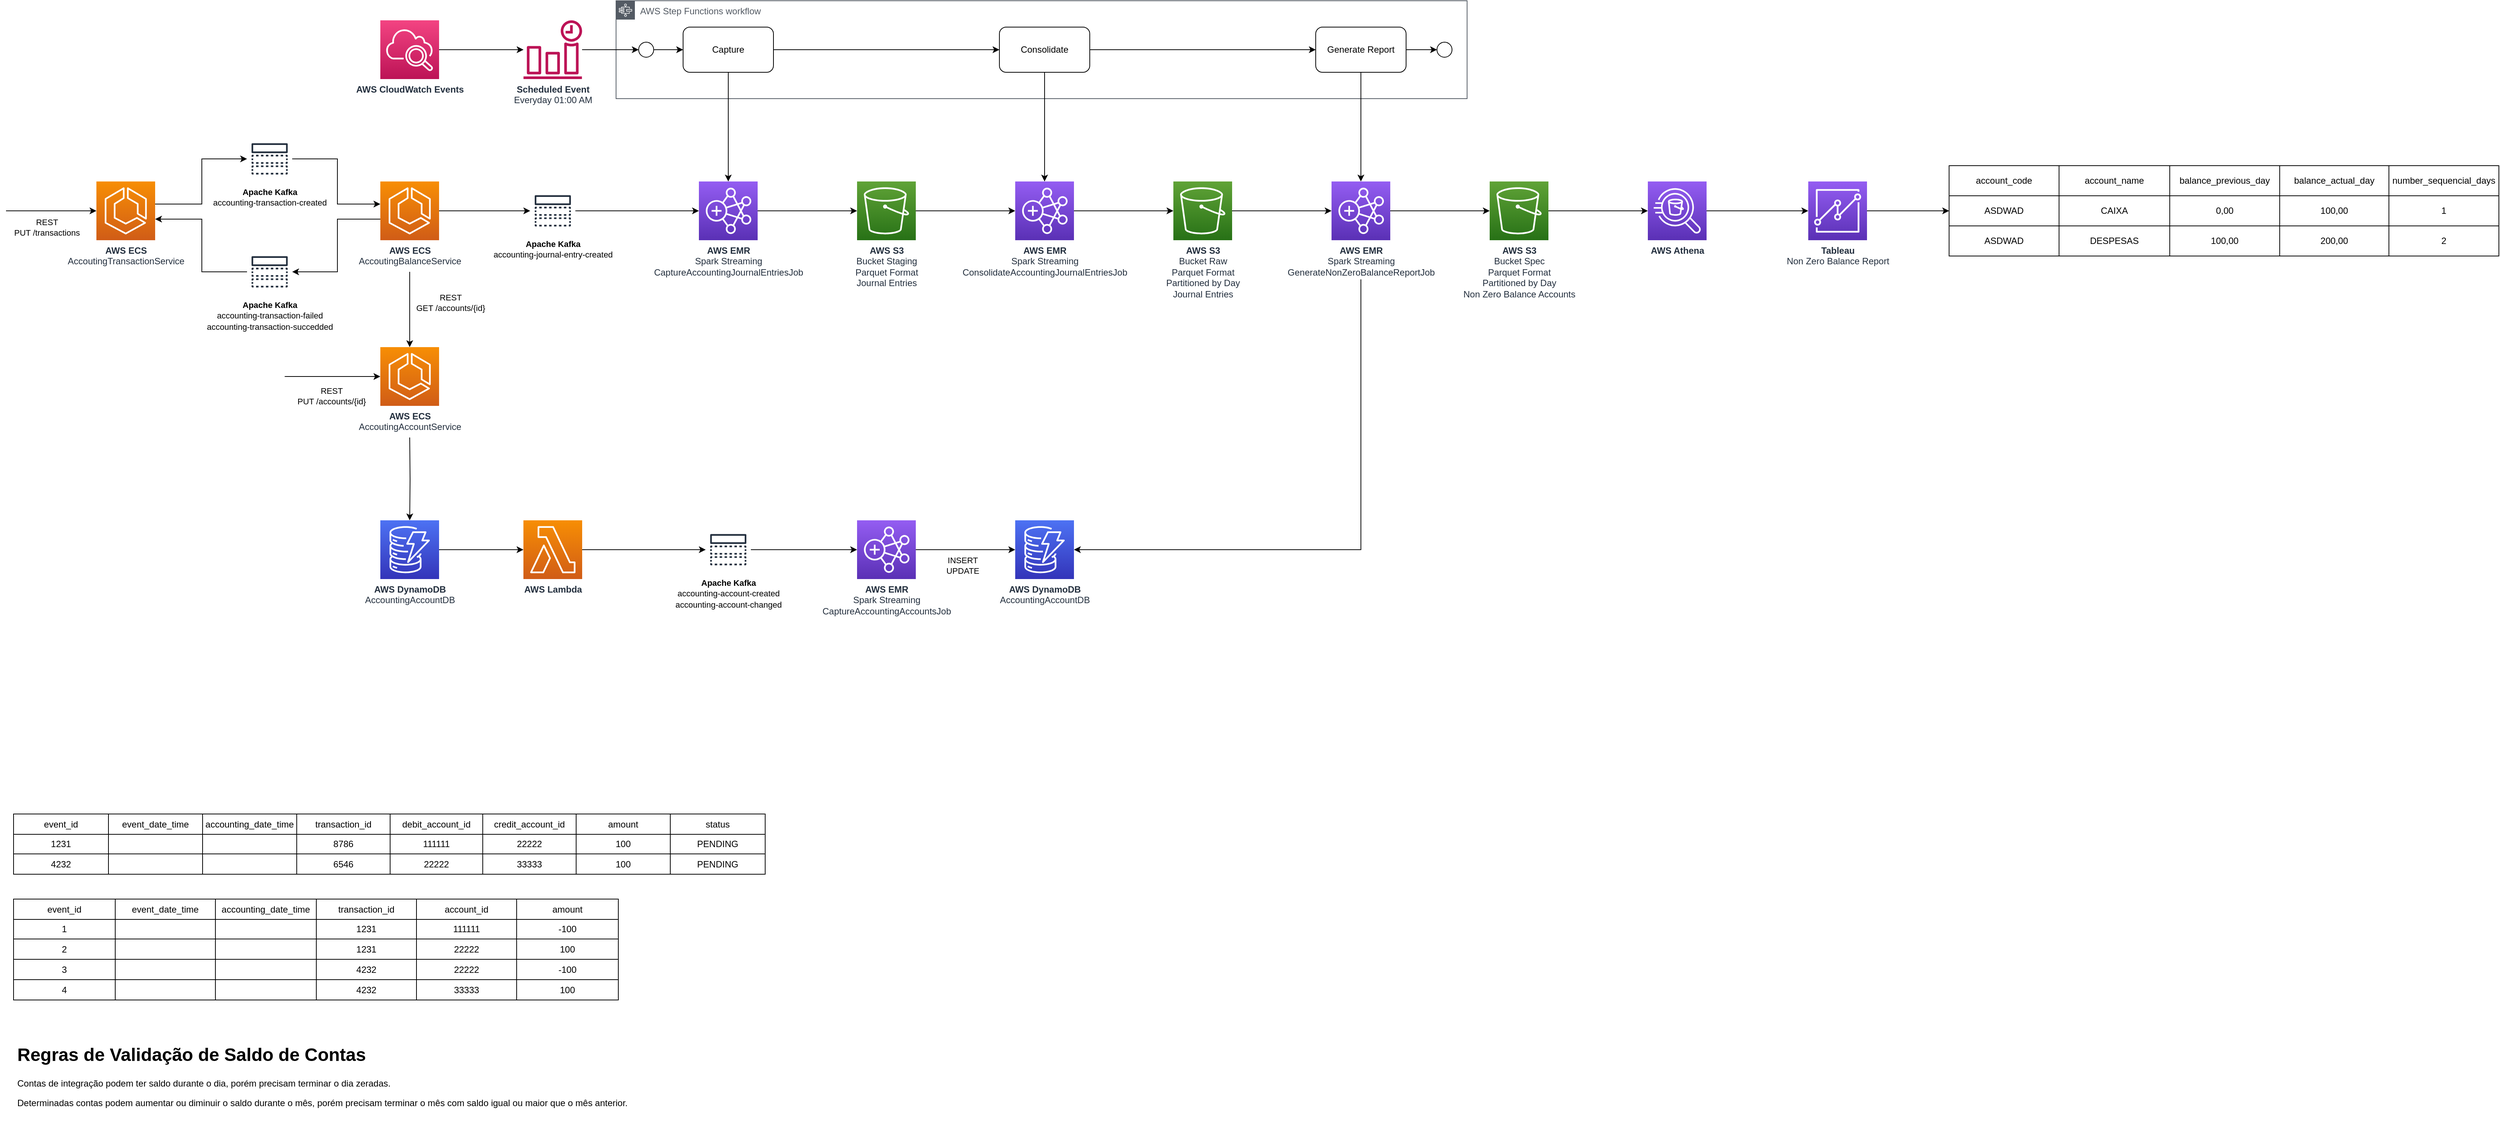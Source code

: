 <mxfile version="14.6.5" type="github">
  <diagram id="sSMh7Mj8uq1PbPDicRrX" name="Page-1">
    <mxGraphModel dx="4203" dy="1603" grid="1" gridSize="10" guides="1" tooltips="1" connect="1" arrows="1" fold="1" page="1" pageScale="1" pageWidth="827" pageHeight="1169" math="0" shadow="0">
      <root>
        <mxCell id="0" />
        <mxCell id="1" parent="0" />
        <mxCell id="UU9deluZrK-pCLJk1Hoc-5" style="edgeStyle=orthogonalEdgeStyle;rounded=0;orthogonalLoop=1;jettySize=auto;html=1;" parent="1" source="UU9deluZrK-pCLJk1Hoc-1" target="UU9deluZrK-pCLJk1Hoc-15" edge="1">
          <mxGeometry relative="1" as="geometry">
            <Array as="points">
              <mxPoint x="450" y="350" />
              <mxPoint x="450" y="420" />
            </Array>
          </mxGeometry>
        </mxCell>
        <mxCell id="4qVqTRqzKTblFJhMyqPV-104" style="edgeStyle=orthogonalEdgeStyle;rounded=0;orthogonalLoop=1;jettySize=auto;html=1;startArrow=none;startFill=0;endArrow=classic;endFill=1;" edge="1" parent="1" source="UU9deluZrK-pCLJk1Hoc-1" target="4qVqTRqzKTblFJhMyqPV-105">
          <mxGeometry relative="1" as="geometry">
            <mxPoint x="700" y="339" as="targetPoint" />
          </mxGeometry>
        </mxCell>
        <mxCell id="UU9deluZrK-pCLJk1Hoc-1" value="&lt;b&gt;AWS ECS&lt;/b&gt;&lt;br&gt;AccoutingBalanceService" style="points=[[0,0,0],[0.25,0,0],[0.5,0,0],[0.75,0,0],[1,0,0],[0,1,0],[0.25,1,0],[0.5,1,0],[0.75,1,0],[1,1,0],[0,0.25,0],[0,0.5,0],[0,0.75,0],[1,0.25,0],[1,0.5,0],[1,0.75,0]];outlineConnect=0;fontColor=#232F3E;gradientColor=#F78E04;gradientDirection=north;fillColor=#D05C17;strokeColor=#ffffff;dashed=0;verticalLabelPosition=bottom;verticalAlign=top;align=center;html=1;fontSize=12;fontStyle=0;aspect=fixed;shape=mxgraph.aws4.resourceIcon;resIcon=mxgraph.aws4.ecs;" parent="1" vertex="1">
          <mxGeometry x="507" y="300" width="78" height="78" as="geometry" />
        </mxCell>
        <mxCell id="UU9deluZrK-pCLJk1Hoc-12" style="edgeStyle=orthogonalEdgeStyle;rounded=0;orthogonalLoop=1;jettySize=auto;html=1;" parent="1" source="UU9deluZrK-pCLJk1Hoc-2" target="UU9deluZrK-pCLJk1Hoc-11" edge="1">
          <mxGeometry relative="1" as="geometry">
            <Array as="points">
              <mxPoint x="270" y="330" />
              <mxPoint x="270" y="270" />
            </Array>
          </mxGeometry>
        </mxCell>
        <mxCell id="UU9deluZrK-pCLJk1Hoc-20" style="edgeStyle=orthogonalEdgeStyle;rounded=0;orthogonalLoop=1;jettySize=auto;html=1;" parent="1" target="UU9deluZrK-pCLJk1Hoc-19" edge="1">
          <mxGeometry relative="1" as="geometry">
            <mxPoint x="546" y="420" as="sourcePoint" />
            <Array as="points">
              <mxPoint x="546" y="500" />
              <mxPoint x="546" y="500" />
            </Array>
          </mxGeometry>
        </mxCell>
        <mxCell id="4qVqTRqzKTblFJhMyqPV-103" value="REST&lt;br&gt;GET /accounts/{id}" style="edgeLabel;html=1;align=center;verticalAlign=middle;resizable=0;points=[];" vertex="1" connectable="0" parent="UU9deluZrK-pCLJk1Hoc-20">
          <mxGeometry x="-0.293" y="1" relative="1" as="geometry">
            <mxPoint x="53" y="5" as="offset" />
          </mxGeometry>
        </mxCell>
        <mxCell id="4qVqTRqzKTblFJhMyqPV-101" style="edgeStyle=orthogonalEdgeStyle;rounded=0;orthogonalLoop=1;jettySize=auto;html=1;startArrow=classic;startFill=1;endArrow=none;endFill=0;" edge="1" parent="1" source="UU9deluZrK-pCLJk1Hoc-2">
          <mxGeometry relative="1" as="geometry">
            <mxPoint x="10" y="339" as="targetPoint" />
          </mxGeometry>
        </mxCell>
        <mxCell id="4qVqTRqzKTblFJhMyqPV-102" value="REST&lt;br&gt;PUT /transactions" style="edgeLabel;html=1;align=center;verticalAlign=middle;resizable=0;points=[];" vertex="1" connectable="0" parent="4qVqTRqzKTblFJhMyqPV-101">
          <mxGeometry x="0.112" relative="1" as="geometry">
            <mxPoint y="21" as="offset" />
          </mxGeometry>
        </mxCell>
        <mxCell id="UU9deluZrK-pCLJk1Hoc-2" value="&lt;b&gt;AWS ECS&lt;/b&gt;&lt;br&gt;AccoutingTransactionService" style="points=[[0,0,0],[0.25,0,0],[0.5,0,0],[0.75,0,0],[1,0,0],[0,1,0],[0.25,1,0],[0.5,1,0],[0.75,1,0],[1,1,0],[0,0.25,0],[0,0.5,0],[0,0.75,0],[1,0.25,0],[1,0.5,0],[1,0.75,0]];outlineConnect=0;fontColor=#232F3E;gradientColor=#F78E04;gradientDirection=north;fillColor=#D05C17;strokeColor=#ffffff;dashed=0;verticalLabelPosition=bottom;verticalAlign=top;align=center;html=1;fontSize=12;fontStyle=0;aspect=fixed;shape=mxgraph.aws4.resourceIcon;resIcon=mxgraph.aws4.ecs;" parent="1" vertex="1">
          <mxGeometry x="130" y="300" width="78" height="78" as="geometry" />
        </mxCell>
        <mxCell id="UU9deluZrK-pCLJk1Hoc-13" style="edgeStyle=orthogonalEdgeStyle;rounded=0;orthogonalLoop=1;jettySize=auto;html=1;" parent="1" source="UU9deluZrK-pCLJk1Hoc-11" target="UU9deluZrK-pCLJk1Hoc-1" edge="1">
          <mxGeometry relative="1" as="geometry">
            <Array as="points">
              <mxPoint x="450" y="270" />
              <mxPoint x="450" y="330" />
            </Array>
          </mxGeometry>
        </mxCell>
        <mxCell id="UU9deluZrK-pCLJk1Hoc-11" value="&lt;span style=&quot;color: rgb(0 , 0 , 0) ; font-size: 11px ; background-color: rgb(255 , 255 , 255)&quot;&gt;&lt;b&gt;Apache Kafka&lt;br&gt;&lt;/b&gt;accounting-transaction-created&lt;/span&gt;" style="outlineConnect=0;fontColor=#232F3E;gradientColor=none;strokeColor=#232F3E;fillColor=#ffffff;dashed=0;verticalLabelPosition=bottom;verticalAlign=top;align=center;html=1;fontSize=12;fontStyle=0;aspect=fixed;shape=mxgraph.aws4.resourceIcon;resIcon=mxgraph.aws4.topic;" parent="1" vertex="1">
          <mxGeometry x="330" y="240" width="60" height="60" as="geometry" />
        </mxCell>
        <mxCell id="UU9deluZrK-pCLJk1Hoc-16" style="edgeStyle=orthogonalEdgeStyle;rounded=0;orthogonalLoop=1;jettySize=auto;html=1;" parent="1" source="UU9deluZrK-pCLJk1Hoc-15" target="UU9deluZrK-pCLJk1Hoc-2" edge="1">
          <mxGeometry relative="1" as="geometry">
            <Array as="points">
              <mxPoint x="270" y="420" />
              <mxPoint x="270" y="350" />
            </Array>
          </mxGeometry>
        </mxCell>
        <mxCell id="UU9deluZrK-pCLJk1Hoc-15" value="&lt;b&gt;&lt;span style=&quot;color: rgb(0 , 0 , 0) ; font-size: 11px ; background-color: rgb(255 , 255 , 255)&quot;&gt;Apache Kafka&lt;/span&gt;&lt;br style=&quot;color: rgb(0 , 0 , 0) ; font-size: 11px&quot;&gt;&lt;/b&gt;&lt;span style=&quot;color: rgb(0 , 0 , 0) ; font-size: 11px ; background-color: rgb(255 , 255 , 255)&quot;&gt;accounting-transaction&lt;/span&gt;&lt;span style=&quot;color: rgb(0 , 0 , 0) ; font-size: 11px ; background-color: rgb(255 , 255 , 255)&quot;&gt;-failed&lt;br&gt;accounting-transaction-succedded&lt;br&gt;&lt;/span&gt;" style="outlineConnect=0;fontColor=#232F3E;gradientColor=none;strokeColor=#232F3E;fillColor=#ffffff;dashed=0;verticalLabelPosition=bottom;verticalAlign=top;align=center;html=1;fontSize=12;fontStyle=0;aspect=fixed;shape=mxgraph.aws4.resourceIcon;resIcon=mxgraph.aws4.topic;" parent="1" vertex="1">
          <mxGeometry x="330" y="390" width="60" height="60" as="geometry" />
        </mxCell>
        <mxCell id="4qVqTRqzKTblFJhMyqPV-164" style="edgeStyle=orthogonalEdgeStyle;rounded=0;orthogonalLoop=1;jettySize=auto;html=1;startArrow=none;startFill=0;endArrow=classic;endFill=1;" edge="1" parent="1" target="4qVqTRqzKTblFJhMyqPV-165">
          <mxGeometry relative="1" as="geometry">
            <mxPoint x="546" y="640" as="sourcePoint" />
            <mxPoint x="670" y="599" as="targetPoint" />
          </mxGeometry>
        </mxCell>
        <mxCell id="4qVqTRqzKTblFJhMyqPV-166" style="edgeStyle=orthogonalEdgeStyle;rounded=0;orthogonalLoop=1;jettySize=auto;html=1;startArrow=classic;startFill=1;endArrow=none;endFill=0;" edge="1" parent="1" source="UU9deluZrK-pCLJk1Hoc-19">
          <mxGeometry relative="1" as="geometry">
            <mxPoint x="380" y="559" as="targetPoint" />
          </mxGeometry>
        </mxCell>
        <mxCell id="4qVqTRqzKTblFJhMyqPV-167" value="REST&lt;br&gt;PUT /accounts/{id}" style="edgeLabel;html=1;align=center;verticalAlign=middle;resizable=0;points=[];" vertex="1" connectable="0" parent="4qVqTRqzKTblFJhMyqPV-166">
          <mxGeometry x="-0.27" y="4" relative="1" as="geometry">
            <mxPoint x="-19" y="22" as="offset" />
          </mxGeometry>
        </mxCell>
        <mxCell id="UU9deluZrK-pCLJk1Hoc-19" value="&lt;b&gt;AWS ECS&lt;/b&gt;&lt;br&gt;AccoutingAccountService" style="points=[[0,0,0],[0.25,0,0],[0.5,0,0],[0.75,0,0],[1,0,0],[0,1,0],[0.25,1,0],[0.5,1,0],[0.75,1,0],[1,1,0],[0,0.25,0],[0,0.5,0],[0,0.75,0],[1,0.25,0],[1,0.5,0],[1,0.75,0]];outlineConnect=0;fontColor=#232F3E;gradientColor=#F78E04;gradientDirection=north;fillColor=#D05C17;strokeColor=#ffffff;dashed=0;verticalLabelPosition=bottom;verticalAlign=top;align=center;html=1;fontSize=12;fontStyle=0;aspect=fixed;shape=mxgraph.aws4.resourceIcon;resIcon=mxgraph.aws4.ecs;" parent="1" vertex="1">
          <mxGeometry x="507" y="520" width="78" height="78" as="geometry" />
        </mxCell>
        <mxCell id="4qVqTRqzKTblFJhMyqPV-3" value="" style="shape=table;html=1;whiteSpace=wrap;startSize=0;container=1;collapsible=0;childLayout=tableLayout;" vertex="1" parent="1">
          <mxGeometry x="20" y="1253" width="803" height="134" as="geometry" />
        </mxCell>
        <mxCell id="4qVqTRqzKTblFJhMyqPV-4" value="" style="shape=partialRectangle;html=1;whiteSpace=wrap;collapsible=0;dropTarget=0;pointerEvents=0;fillColor=none;top=0;left=0;bottom=0;right=0;points=[[0,0.5],[1,0.5]];portConstraint=eastwest;" vertex="1" parent="4qVqTRqzKTblFJhMyqPV-3">
          <mxGeometry width="803" height="27" as="geometry" />
        </mxCell>
        <mxCell id="4qVqTRqzKTblFJhMyqPV-5" value="event_id" style="shape=partialRectangle;html=1;whiteSpace=wrap;connectable=0;fillColor=none;top=0;left=0;bottom=0;right=0;overflow=hidden;" vertex="1" parent="4qVqTRqzKTblFJhMyqPV-4">
          <mxGeometry width="135" height="27" as="geometry" />
        </mxCell>
        <mxCell id="4qVqTRqzKTblFJhMyqPV-84" value="event_date_time" style="shape=partialRectangle;html=1;whiteSpace=wrap;connectable=0;fillColor=none;top=0;left=0;bottom=0;right=0;overflow=hidden;" vertex="1" parent="4qVqTRqzKTblFJhMyqPV-4">
          <mxGeometry x="135" width="133" height="27" as="geometry" />
        </mxCell>
        <mxCell id="4qVqTRqzKTblFJhMyqPV-89" value="accounting_date_time" style="shape=partialRectangle;html=1;whiteSpace=wrap;connectable=0;fillColor=none;top=0;left=0;bottom=0;right=0;overflow=hidden;" vertex="1" parent="4qVqTRqzKTblFJhMyqPV-4">
          <mxGeometry x="268" width="134" height="27" as="geometry" />
        </mxCell>
        <mxCell id="4qVqTRqzKTblFJhMyqPV-6" value="transaction_id" style="shape=partialRectangle;html=1;whiteSpace=wrap;connectable=0;fillColor=none;top=0;left=0;bottom=0;right=0;overflow=hidden;" vertex="1" parent="4qVqTRqzKTblFJhMyqPV-4">
          <mxGeometry x="402" width="133" height="27" as="geometry" />
        </mxCell>
        <mxCell id="4qVqTRqzKTblFJhMyqPV-7" value="account_id" style="shape=partialRectangle;html=1;whiteSpace=wrap;connectable=0;fillColor=none;top=0;left=0;bottom=0;right=0;overflow=hidden;" vertex="1" parent="4qVqTRqzKTblFJhMyqPV-4">
          <mxGeometry x="535" width="133" height="27" as="geometry" />
        </mxCell>
        <mxCell id="4qVqTRqzKTblFJhMyqPV-38" value="amount" style="shape=partialRectangle;html=1;whiteSpace=wrap;connectable=0;fillColor=none;top=0;left=0;bottom=0;right=0;overflow=hidden;" vertex="1" parent="4qVqTRqzKTblFJhMyqPV-4">
          <mxGeometry x="668" width="135" height="27" as="geometry" />
        </mxCell>
        <mxCell id="4qVqTRqzKTblFJhMyqPV-8" value="" style="shape=partialRectangle;html=1;whiteSpace=wrap;collapsible=0;dropTarget=0;pointerEvents=0;fillColor=none;top=0;left=0;bottom=0;right=0;points=[[0,0.5],[1,0.5]];portConstraint=eastwest;" vertex="1" parent="4qVqTRqzKTblFJhMyqPV-3">
          <mxGeometry y="27" width="803" height="26" as="geometry" />
        </mxCell>
        <mxCell id="4qVqTRqzKTblFJhMyqPV-9" value="1" style="shape=partialRectangle;html=1;whiteSpace=wrap;connectable=0;fillColor=none;top=0;left=0;bottom=0;right=0;overflow=hidden;" vertex="1" parent="4qVqTRqzKTblFJhMyqPV-8">
          <mxGeometry width="135" height="26" as="geometry" />
        </mxCell>
        <mxCell id="4qVqTRqzKTblFJhMyqPV-85" style="shape=partialRectangle;html=1;whiteSpace=wrap;connectable=0;fillColor=none;top=0;left=0;bottom=0;right=0;overflow=hidden;" vertex="1" parent="4qVqTRqzKTblFJhMyqPV-8">
          <mxGeometry x="135" width="133" height="26" as="geometry" />
        </mxCell>
        <mxCell id="4qVqTRqzKTblFJhMyqPV-90" style="shape=partialRectangle;html=1;whiteSpace=wrap;connectable=0;fillColor=none;top=0;left=0;bottom=0;right=0;overflow=hidden;" vertex="1" parent="4qVqTRqzKTblFJhMyqPV-8">
          <mxGeometry x="268" width="134" height="26" as="geometry" />
        </mxCell>
        <mxCell id="4qVqTRqzKTblFJhMyqPV-10" value="1231" style="shape=partialRectangle;html=1;whiteSpace=wrap;connectable=0;fillColor=none;top=0;left=0;bottom=0;right=0;overflow=hidden;" vertex="1" parent="4qVqTRqzKTblFJhMyqPV-8">
          <mxGeometry x="402" width="133" height="26" as="geometry" />
        </mxCell>
        <mxCell id="4qVqTRqzKTblFJhMyqPV-11" value="111111" style="shape=partialRectangle;html=1;whiteSpace=wrap;connectable=0;fillColor=none;top=0;left=0;bottom=0;right=0;overflow=hidden;" vertex="1" parent="4qVqTRqzKTblFJhMyqPV-8">
          <mxGeometry x="535" width="133" height="26" as="geometry" />
        </mxCell>
        <mxCell id="4qVqTRqzKTblFJhMyqPV-39" value="-100" style="shape=partialRectangle;html=1;whiteSpace=wrap;connectable=0;fillColor=none;top=0;left=0;bottom=0;right=0;overflow=hidden;" vertex="1" parent="4qVqTRqzKTblFJhMyqPV-8">
          <mxGeometry x="668" width="135" height="26" as="geometry" />
        </mxCell>
        <mxCell id="4qVqTRqzKTblFJhMyqPV-12" value="" style="shape=partialRectangle;html=1;whiteSpace=wrap;collapsible=0;dropTarget=0;pointerEvents=0;fillColor=none;top=0;left=0;bottom=0;right=0;points=[[0,0.5],[1,0.5]];portConstraint=eastwest;" vertex="1" parent="4qVqTRqzKTblFJhMyqPV-3">
          <mxGeometry y="53" width="803" height="27" as="geometry" />
        </mxCell>
        <mxCell id="4qVqTRqzKTblFJhMyqPV-13" value="2" style="shape=partialRectangle;html=1;whiteSpace=wrap;connectable=0;fillColor=none;top=0;left=0;bottom=0;right=0;overflow=hidden;" vertex="1" parent="4qVqTRqzKTblFJhMyqPV-12">
          <mxGeometry width="135" height="27" as="geometry" />
        </mxCell>
        <mxCell id="4qVqTRqzKTblFJhMyqPV-86" style="shape=partialRectangle;html=1;whiteSpace=wrap;connectable=0;fillColor=none;top=0;left=0;bottom=0;right=0;overflow=hidden;" vertex="1" parent="4qVqTRqzKTblFJhMyqPV-12">
          <mxGeometry x="135" width="133" height="27" as="geometry" />
        </mxCell>
        <mxCell id="4qVqTRqzKTblFJhMyqPV-91" style="shape=partialRectangle;html=1;whiteSpace=wrap;connectable=0;fillColor=none;top=0;left=0;bottom=0;right=0;overflow=hidden;" vertex="1" parent="4qVqTRqzKTblFJhMyqPV-12">
          <mxGeometry x="268" width="134" height="27" as="geometry" />
        </mxCell>
        <mxCell id="4qVqTRqzKTblFJhMyqPV-14" value="1231" style="shape=partialRectangle;html=1;whiteSpace=wrap;connectable=0;fillColor=none;top=0;left=0;bottom=0;right=0;overflow=hidden;" vertex="1" parent="4qVqTRqzKTblFJhMyqPV-12">
          <mxGeometry x="402" width="133" height="27" as="geometry" />
        </mxCell>
        <mxCell id="4qVqTRqzKTblFJhMyqPV-15" value="22222" style="shape=partialRectangle;html=1;whiteSpace=wrap;connectable=0;fillColor=none;top=0;left=0;bottom=0;right=0;overflow=hidden;" vertex="1" parent="4qVqTRqzKTblFJhMyqPV-12">
          <mxGeometry x="535" width="133" height="27" as="geometry" />
        </mxCell>
        <mxCell id="4qVqTRqzKTblFJhMyqPV-40" value="100" style="shape=partialRectangle;html=1;whiteSpace=wrap;connectable=0;fillColor=none;top=0;left=0;bottom=0;right=0;overflow=hidden;" vertex="1" parent="4qVqTRqzKTblFJhMyqPV-12">
          <mxGeometry x="668" width="135" height="27" as="geometry" />
        </mxCell>
        <mxCell id="4qVqTRqzKTblFJhMyqPV-41" value="" style="shape=partialRectangle;html=1;whiteSpace=wrap;collapsible=0;dropTarget=0;pointerEvents=0;fillColor=none;top=0;left=0;bottom=0;right=0;points=[[0,0.5],[1,0.5]];portConstraint=eastwest;" vertex="1" parent="4qVqTRqzKTblFJhMyqPV-3">
          <mxGeometry y="80" width="803" height="27" as="geometry" />
        </mxCell>
        <mxCell id="4qVqTRqzKTblFJhMyqPV-42" value="3" style="shape=partialRectangle;html=1;whiteSpace=wrap;connectable=0;fillColor=none;top=0;left=0;bottom=0;right=0;overflow=hidden;" vertex="1" parent="4qVqTRqzKTblFJhMyqPV-41">
          <mxGeometry width="135" height="27" as="geometry" />
        </mxCell>
        <mxCell id="4qVqTRqzKTblFJhMyqPV-87" style="shape=partialRectangle;html=1;whiteSpace=wrap;connectable=0;fillColor=none;top=0;left=0;bottom=0;right=0;overflow=hidden;" vertex="1" parent="4qVqTRqzKTblFJhMyqPV-41">
          <mxGeometry x="135" width="133" height="27" as="geometry" />
        </mxCell>
        <mxCell id="4qVqTRqzKTblFJhMyqPV-92" style="shape=partialRectangle;html=1;whiteSpace=wrap;connectable=0;fillColor=none;top=0;left=0;bottom=0;right=0;overflow=hidden;" vertex="1" parent="4qVqTRqzKTblFJhMyqPV-41">
          <mxGeometry x="268" width="134" height="27" as="geometry" />
        </mxCell>
        <mxCell id="4qVqTRqzKTblFJhMyqPV-43" value="4232" style="shape=partialRectangle;html=1;whiteSpace=wrap;connectable=0;fillColor=none;top=0;left=0;bottom=0;right=0;overflow=hidden;" vertex="1" parent="4qVqTRqzKTblFJhMyqPV-41">
          <mxGeometry x="402" width="133" height="27" as="geometry" />
        </mxCell>
        <mxCell id="4qVqTRqzKTblFJhMyqPV-44" value="22222" style="shape=partialRectangle;html=1;whiteSpace=wrap;connectable=0;fillColor=none;top=0;left=0;bottom=0;right=0;overflow=hidden;" vertex="1" parent="4qVqTRqzKTblFJhMyqPV-41">
          <mxGeometry x="535" width="133" height="27" as="geometry" />
        </mxCell>
        <mxCell id="4qVqTRqzKTblFJhMyqPV-45" value="-100" style="shape=partialRectangle;html=1;whiteSpace=wrap;connectable=0;fillColor=none;top=0;left=0;bottom=0;right=0;overflow=hidden;" vertex="1" parent="4qVqTRqzKTblFJhMyqPV-41">
          <mxGeometry x="668" width="135" height="27" as="geometry" />
        </mxCell>
        <mxCell id="4qVqTRqzKTblFJhMyqPV-46" value="" style="shape=partialRectangle;html=1;whiteSpace=wrap;collapsible=0;dropTarget=0;pointerEvents=0;fillColor=none;top=0;left=0;bottom=0;right=0;points=[[0,0.5],[1,0.5]];portConstraint=eastwest;" vertex="1" parent="4qVqTRqzKTblFJhMyqPV-3">
          <mxGeometry y="107" width="803" height="27" as="geometry" />
        </mxCell>
        <mxCell id="4qVqTRqzKTblFJhMyqPV-47" value="4" style="shape=partialRectangle;html=1;whiteSpace=wrap;connectable=0;fillColor=none;top=0;left=0;bottom=0;right=0;overflow=hidden;" vertex="1" parent="4qVqTRqzKTblFJhMyqPV-46">
          <mxGeometry width="135" height="27" as="geometry" />
        </mxCell>
        <mxCell id="4qVqTRqzKTblFJhMyqPV-88" style="shape=partialRectangle;html=1;whiteSpace=wrap;connectable=0;fillColor=none;top=0;left=0;bottom=0;right=0;overflow=hidden;" vertex="1" parent="4qVqTRqzKTblFJhMyqPV-46">
          <mxGeometry x="135" width="133" height="27" as="geometry" />
        </mxCell>
        <mxCell id="4qVqTRqzKTblFJhMyqPV-93" style="shape=partialRectangle;html=1;whiteSpace=wrap;connectable=0;fillColor=none;top=0;left=0;bottom=0;right=0;overflow=hidden;" vertex="1" parent="4qVqTRqzKTblFJhMyqPV-46">
          <mxGeometry x="268" width="134" height="27" as="geometry" />
        </mxCell>
        <mxCell id="4qVqTRqzKTblFJhMyqPV-48" value="4232" style="shape=partialRectangle;html=1;whiteSpace=wrap;connectable=0;fillColor=none;top=0;left=0;bottom=0;right=0;overflow=hidden;" vertex="1" parent="4qVqTRqzKTblFJhMyqPV-46">
          <mxGeometry x="402" width="133" height="27" as="geometry" />
        </mxCell>
        <mxCell id="4qVqTRqzKTblFJhMyqPV-49" value="33333" style="shape=partialRectangle;html=1;whiteSpace=wrap;connectable=0;fillColor=none;top=0;left=0;bottom=0;right=0;overflow=hidden;" vertex="1" parent="4qVqTRqzKTblFJhMyqPV-46">
          <mxGeometry x="535" width="133" height="27" as="geometry" />
        </mxCell>
        <mxCell id="4qVqTRqzKTblFJhMyqPV-50" value="100" style="shape=partialRectangle;html=1;whiteSpace=wrap;connectable=0;fillColor=none;top=0;left=0;bottom=0;right=0;overflow=hidden;" vertex="1" parent="4qVqTRqzKTblFJhMyqPV-46">
          <mxGeometry x="668" width="135" height="27" as="geometry" />
        </mxCell>
        <mxCell id="4qVqTRqzKTblFJhMyqPV-51" value="" style="shape=table;html=1;whiteSpace=wrap;startSize=0;container=1;collapsible=0;childLayout=tableLayout;" vertex="1" parent="1">
          <mxGeometry x="20" y="1140" width="998" height="80" as="geometry" />
        </mxCell>
        <mxCell id="4qVqTRqzKTblFJhMyqPV-52" value="" style="shape=partialRectangle;html=1;whiteSpace=wrap;collapsible=0;dropTarget=0;pointerEvents=0;fillColor=none;top=0;left=0;bottom=0;right=0;points=[[0,0.5],[1,0.5]];portConstraint=eastwest;" vertex="1" parent="4qVqTRqzKTblFJhMyqPV-51">
          <mxGeometry width="998" height="27" as="geometry" />
        </mxCell>
        <mxCell id="4qVqTRqzKTblFJhMyqPV-53" value="event_id" style="shape=partialRectangle;html=1;whiteSpace=wrap;connectable=0;fillColor=none;top=0;left=0;bottom=0;right=0;overflow=hidden;" vertex="1" parent="4qVqTRqzKTblFJhMyqPV-52">
          <mxGeometry width="126" height="27" as="geometry" />
        </mxCell>
        <mxCell id="4qVqTRqzKTblFJhMyqPV-97" value="&lt;span&gt;event_date_time&lt;/span&gt;" style="shape=partialRectangle;html=1;whiteSpace=wrap;connectable=0;fillColor=none;top=0;left=0;bottom=0;right=0;overflow=hidden;" vertex="1" parent="4qVqTRqzKTblFJhMyqPV-52">
          <mxGeometry x="126" width="125" height="27" as="geometry" />
        </mxCell>
        <mxCell id="4qVqTRqzKTblFJhMyqPV-94" value="&lt;span&gt;accounting_date_time&lt;/span&gt;" style="shape=partialRectangle;html=1;whiteSpace=wrap;connectable=0;fillColor=none;top=0;left=0;bottom=0;right=0;overflow=hidden;" vertex="1" parent="4qVqTRqzKTblFJhMyqPV-52">
          <mxGeometry x="251" width="125" height="27" as="geometry" />
        </mxCell>
        <mxCell id="4qVqTRqzKTblFJhMyqPV-54" value="transaction_id" style="shape=partialRectangle;html=1;whiteSpace=wrap;connectable=0;fillColor=none;top=0;left=0;bottom=0;right=0;overflow=hidden;" vertex="1" parent="4qVqTRqzKTblFJhMyqPV-52">
          <mxGeometry x="376" width="124" height="27" as="geometry" />
        </mxCell>
        <mxCell id="4qVqTRqzKTblFJhMyqPV-55" value="debit_account_id" style="shape=partialRectangle;html=1;whiteSpace=wrap;connectable=0;fillColor=none;top=0;left=0;bottom=0;right=0;overflow=hidden;" vertex="1" parent="4qVqTRqzKTblFJhMyqPV-52">
          <mxGeometry x="500" width="123" height="27" as="geometry" />
        </mxCell>
        <mxCell id="4qVqTRqzKTblFJhMyqPV-78" value="credit_account_id" style="shape=partialRectangle;html=1;whiteSpace=wrap;connectable=0;fillColor=none;top=0;left=0;bottom=0;right=0;overflow=hidden;" vertex="1" parent="4qVqTRqzKTblFJhMyqPV-52">
          <mxGeometry x="623" width="124" height="27" as="geometry" />
        </mxCell>
        <mxCell id="4qVqTRqzKTblFJhMyqPV-56" value="amount" style="shape=partialRectangle;html=1;whiteSpace=wrap;connectable=0;fillColor=none;top=0;left=0;bottom=0;right=0;overflow=hidden;" vertex="1" parent="4qVqTRqzKTblFJhMyqPV-52">
          <mxGeometry x="747" width="125" height="27" as="geometry" />
        </mxCell>
        <mxCell id="4qVqTRqzKTblFJhMyqPV-81" value="status" style="shape=partialRectangle;html=1;whiteSpace=wrap;connectable=0;fillColor=none;top=0;left=0;bottom=0;right=0;overflow=hidden;" vertex="1" parent="4qVqTRqzKTblFJhMyqPV-52">
          <mxGeometry x="872" width="126" height="27" as="geometry" />
        </mxCell>
        <mxCell id="4qVqTRqzKTblFJhMyqPV-57" value="" style="shape=partialRectangle;html=1;whiteSpace=wrap;collapsible=0;dropTarget=0;pointerEvents=0;fillColor=none;top=0;left=0;bottom=0;right=0;points=[[0,0.5],[1,0.5]];portConstraint=eastwest;" vertex="1" parent="4qVqTRqzKTblFJhMyqPV-51">
          <mxGeometry y="27" width="998" height="26" as="geometry" />
        </mxCell>
        <mxCell id="4qVqTRqzKTblFJhMyqPV-58" value="1231" style="shape=partialRectangle;html=1;whiteSpace=wrap;connectable=0;fillColor=none;top=0;left=0;bottom=0;right=0;overflow=hidden;" vertex="1" parent="4qVqTRqzKTblFJhMyqPV-57">
          <mxGeometry width="126" height="26" as="geometry" />
        </mxCell>
        <mxCell id="4qVqTRqzKTblFJhMyqPV-98" style="shape=partialRectangle;html=1;whiteSpace=wrap;connectable=0;fillColor=none;top=0;left=0;bottom=0;right=0;overflow=hidden;" vertex="1" parent="4qVqTRqzKTblFJhMyqPV-57">
          <mxGeometry x="126" width="125" height="26" as="geometry" />
        </mxCell>
        <mxCell id="4qVqTRqzKTblFJhMyqPV-95" style="shape=partialRectangle;html=1;whiteSpace=wrap;connectable=0;fillColor=none;top=0;left=0;bottom=0;right=0;overflow=hidden;" vertex="1" parent="4qVqTRqzKTblFJhMyqPV-57">
          <mxGeometry x="251" width="125" height="26" as="geometry" />
        </mxCell>
        <mxCell id="4qVqTRqzKTblFJhMyqPV-59" value="8786" style="shape=partialRectangle;html=1;whiteSpace=wrap;connectable=0;fillColor=none;top=0;left=0;bottom=0;right=0;overflow=hidden;" vertex="1" parent="4qVqTRqzKTblFJhMyqPV-57">
          <mxGeometry x="376" width="124" height="26" as="geometry" />
        </mxCell>
        <mxCell id="4qVqTRqzKTblFJhMyqPV-60" value="111111" style="shape=partialRectangle;html=1;whiteSpace=wrap;connectable=0;fillColor=none;top=0;left=0;bottom=0;right=0;overflow=hidden;" vertex="1" parent="4qVqTRqzKTblFJhMyqPV-57">
          <mxGeometry x="500" width="123" height="26" as="geometry" />
        </mxCell>
        <mxCell id="4qVqTRqzKTblFJhMyqPV-79" value="&lt;span&gt;22222&lt;/span&gt;" style="shape=partialRectangle;html=1;whiteSpace=wrap;connectable=0;fillColor=none;top=0;left=0;bottom=0;right=0;overflow=hidden;" vertex="1" parent="4qVqTRqzKTblFJhMyqPV-57">
          <mxGeometry x="623" width="124" height="26" as="geometry" />
        </mxCell>
        <mxCell id="4qVqTRqzKTblFJhMyqPV-61" value="100" style="shape=partialRectangle;html=1;whiteSpace=wrap;connectable=0;fillColor=none;top=0;left=0;bottom=0;right=0;overflow=hidden;" vertex="1" parent="4qVqTRqzKTblFJhMyqPV-57">
          <mxGeometry x="747" width="125" height="26" as="geometry" />
        </mxCell>
        <mxCell id="4qVqTRqzKTblFJhMyqPV-82" value="PENDING" style="shape=partialRectangle;html=1;whiteSpace=wrap;connectable=0;fillColor=none;top=0;left=0;bottom=0;right=0;overflow=hidden;" vertex="1" parent="4qVqTRqzKTblFJhMyqPV-57">
          <mxGeometry x="872" width="126" height="26" as="geometry" />
        </mxCell>
        <mxCell id="4qVqTRqzKTblFJhMyqPV-62" value="" style="shape=partialRectangle;html=1;whiteSpace=wrap;collapsible=0;dropTarget=0;pointerEvents=0;fillColor=none;top=0;left=0;bottom=0;right=0;points=[[0,0.5],[1,0.5]];portConstraint=eastwest;" vertex="1" parent="4qVqTRqzKTblFJhMyqPV-51">
          <mxGeometry y="53" width="998" height="27" as="geometry" />
        </mxCell>
        <mxCell id="4qVqTRqzKTblFJhMyqPV-63" value="4232" style="shape=partialRectangle;html=1;whiteSpace=wrap;connectable=0;fillColor=none;top=0;left=0;bottom=0;right=0;overflow=hidden;" vertex="1" parent="4qVqTRqzKTblFJhMyqPV-62">
          <mxGeometry width="126" height="27" as="geometry" />
        </mxCell>
        <mxCell id="4qVqTRqzKTblFJhMyqPV-99" style="shape=partialRectangle;html=1;whiteSpace=wrap;connectable=0;fillColor=none;top=0;left=0;bottom=0;right=0;overflow=hidden;" vertex="1" parent="4qVqTRqzKTblFJhMyqPV-62">
          <mxGeometry x="126" width="125" height="27" as="geometry" />
        </mxCell>
        <mxCell id="4qVqTRqzKTblFJhMyqPV-96" style="shape=partialRectangle;html=1;whiteSpace=wrap;connectable=0;fillColor=none;top=0;left=0;bottom=0;right=0;overflow=hidden;" vertex="1" parent="4qVqTRqzKTblFJhMyqPV-62">
          <mxGeometry x="251" width="125" height="27" as="geometry" />
        </mxCell>
        <mxCell id="4qVqTRqzKTblFJhMyqPV-64" value="6546" style="shape=partialRectangle;html=1;whiteSpace=wrap;connectable=0;fillColor=none;top=0;left=0;bottom=0;right=0;overflow=hidden;" vertex="1" parent="4qVqTRqzKTblFJhMyqPV-62">
          <mxGeometry x="376" width="124" height="27" as="geometry" />
        </mxCell>
        <mxCell id="4qVqTRqzKTblFJhMyqPV-65" value="22222" style="shape=partialRectangle;html=1;whiteSpace=wrap;connectable=0;fillColor=none;top=0;left=0;bottom=0;right=0;overflow=hidden;" vertex="1" parent="4qVqTRqzKTblFJhMyqPV-62">
          <mxGeometry x="500" width="123" height="27" as="geometry" />
        </mxCell>
        <mxCell id="4qVqTRqzKTblFJhMyqPV-80" value="33333" style="shape=partialRectangle;html=1;whiteSpace=wrap;connectable=0;fillColor=none;top=0;left=0;bottom=0;right=0;overflow=hidden;" vertex="1" parent="4qVqTRqzKTblFJhMyqPV-62">
          <mxGeometry x="623" width="124" height="27" as="geometry" />
        </mxCell>
        <mxCell id="4qVqTRqzKTblFJhMyqPV-66" value="100" style="shape=partialRectangle;html=1;whiteSpace=wrap;connectable=0;fillColor=none;top=0;left=0;bottom=0;right=0;overflow=hidden;" vertex="1" parent="4qVqTRqzKTblFJhMyqPV-62">
          <mxGeometry x="747" width="125" height="27" as="geometry" />
        </mxCell>
        <mxCell id="4qVqTRqzKTblFJhMyqPV-83" value="&lt;span&gt;PENDING&lt;/span&gt;" style="shape=partialRectangle;html=1;whiteSpace=wrap;connectable=0;fillColor=none;top=0;left=0;bottom=0;right=0;overflow=hidden;" vertex="1" parent="4qVqTRqzKTblFJhMyqPV-62">
          <mxGeometry x="872" width="126" height="27" as="geometry" />
        </mxCell>
        <mxCell id="4qVqTRqzKTblFJhMyqPV-107" style="edgeStyle=orthogonalEdgeStyle;rounded=0;orthogonalLoop=1;jettySize=auto;html=1;startArrow=none;startFill=0;endArrow=classic;endFill=1;entryX=0;entryY=0.5;entryDx=0;entryDy=0;entryPerimeter=0;" edge="1" parent="1" source="4qVqTRqzKTblFJhMyqPV-105" target="4qVqTRqzKTblFJhMyqPV-108">
          <mxGeometry relative="1" as="geometry">
            <mxPoint x="890" y="339" as="targetPoint" />
          </mxGeometry>
        </mxCell>
        <mxCell id="4qVqTRqzKTblFJhMyqPV-105" value="&lt;b&gt;&lt;span style=&quot;color: rgb(0 , 0 , 0) ; font-size: 11px ; background-color: rgb(255 , 255 , 255)&quot;&gt;Apache Kafka&lt;/span&gt;&lt;br style=&quot;color: rgb(0 , 0 , 0) ; font-size: 11px&quot;&gt;&lt;/b&gt;&lt;span style=&quot;color: rgb(0 , 0 , 0) ; font-size: 11px ; background-color: rgb(255 , 255 , 255)&quot;&gt;accounting-journal-entry-created&lt;/span&gt;" style="outlineConnect=0;fontColor=#232F3E;gradientColor=none;strokeColor=#232F3E;fillColor=#ffffff;dashed=0;verticalLabelPosition=bottom;verticalAlign=top;align=center;html=1;fontSize=12;fontStyle=0;aspect=fixed;shape=mxgraph.aws4.resourceIcon;resIcon=mxgraph.aws4.topic;" vertex="1" parent="1">
          <mxGeometry x="706" y="309" width="60" height="60" as="geometry" />
        </mxCell>
        <mxCell id="4qVqTRqzKTblFJhMyqPV-106" value="&lt;h1&gt;Regras de Validação de Saldo de Contas&lt;/h1&gt;&lt;p&gt;Contas de integração podem ter saldo durante o dia, porém precisam terminar o dia zeradas.&lt;/p&gt;&lt;p&gt;Determinadas contas podem aumentar ou diminuir o saldo durante o mês, porém precisam terminar o mês com saldo igual ou maior que o mês anterior.&lt;/p&gt;" style="text;html=1;strokeColor=none;fillColor=none;spacing=5;spacingTop=-20;whiteSpace=wrap;overflow=hidden;rounded=0;" vertex="1" parent="1">
          <mxGeometry x="20" y="1440" width="823" height="120" as="geometry" />
        </mxCell>
        <mxCell id="4qVqTRqzKTblFJhMyqPV-109" style="edgeStyle=orthogonalEdgeStyle;rounded=0;orthogonalLoop=1;jettySize=auto;html=1;startArrow=none;startFill=0;endArrow=classic;endFill=1;" edge="1" parent="1" source="4qVqTRqzKTblFJhMyqPV-108">
          <mxGeometry relative="1" as="geometry">
            <mxPoint x="1140" y="339" as="targetPoint" />
          </mxGeometry>
        </mxCell>
        <mxCell id="4qVqTRqzKTblFJhMyqPV-108" value="&lt;b&gt;AWS EMR&lt;br&gt;&lt;/b&gt;Spark Streaming&lt;br&gt;CaptureAccountingJournalEntriesJob" style="points=[[0,0,0],[0.25,0,0],[0.5,0,0],[0.75,0,0],[1,0,0],[0,1,0],[0.25,1,0],[0.5,1,0],[0.75,1,0],[1,1,0],[0,0.25,0],[0,0.5,0],[0,0.75,0],[1,0.25,0],[1,0.5,0],[1,0.75,0]];outlineConnect=0;fontColor=#232F3E;gradientColor=#945DF2;gradientDirection=north;fillColor=#5A30B5;strokeColor=#ffffff;dashed=0;verticalLabelPosition=bottom;verticalAlign=top;align=center;html=1;fontSize=12;fontStyle=0;aspect=fixed;shape=mxgraph.aws4.resourceIcon;resIcon=mxgraph.aws4.emr;" vertex="1" parent="1">
          <mxGeometry x="930" y="300" width="78" height="78" as="geometry" />
        </mxCell>
        <mxCell id="4qVqTRqzKTblFJhMyqPV-112" style="edgeStyle=orthogonalEdgeStyle;rounded=0;orthogonalLoop=1;jettySize=auto;html=1;startArrow=none;startFill=0;endArrow=classic;endFill=1;" edge="1" parent="1" source="4qVqTRqzKTblFJhMyqPV-110" target="4qVqTRqzKTblFJhMyqPV-111">
          <mxGeometry relative="1" as="geometry" />
        </mxCell>
        <mxCell id="4qVqTRqzKTblFJhMyqPV-110" value="&lt;b&gt;AWS S3&lt;/b&gt;&lt;br&gt;Bucket Staging&lt;br&gt;Parquet Format&lt;br&gt;Journal Entries" style="points=[[0,0,0],[0.25,0,0],[0.5,0,0],[0.75,0,0],[1,0,0],[0,1,0],[0.25,1,0],[0.5,1,0],[0.75,1,0],[1,1,0],[0,0.25,0],[0,0.5,0],[0,0.75,0],[1,0.25,0],[1,0.5,0],[1,0.75,0]];outlineConnect=0;fontColor=#232F3E;gradientColor=#60A337;gradientDirection=north;fillColor=#277116;strokeColor=#ffffff;dashed=0;verticalLabelPosition=bottom;verticalAlign=top;align=center;html=1;fontSize=12;fontStyle=0;aspect=fixed;shape=mxgraph.aws4.resourceIcon;resIcon=mxgraph.aws4.s3;" vertex="1" parent="1">
          <mxGeometry x="1140" y="300" width="78" height="78" as="geometry" />
        </mxCell>
        <mxCell id="4qVqTRqzKTblFJhMyqPV-114" style="edgeStyle=orthogonalEdgeStyle;rounded=0;orthogonalLoop=1;jettySize=auto;html=1;entryX=0;entryY=0.5;entryDx=0;entryDy=0;entryPerimeter=0;startArrow=none;startFill=0;endArrow=classic;endFill=1;" edge="1" parent="1" source="4qVqTRqzKTblFJhMyqPV-111" target="4qVqTRqzKTblFJhMyqPV-113">
          <mxGeometry relative="1" as="geometry" />
        </mxCell>
        <mxCell id="4qVqTRqzKTblFJhMyqPV-111" value="&lt;b&gt;AWS EMR&lt;br&gt;&lt;/b&gt;Spark Streaming&lt;br&gt;ConsolidateAccountingJournalEntriesJob" style="points=[[0,0,0],[0.25,0,0],[0.5,0,0],[0.75,0,0],[1,0,0],[0,1,0],[0.25,1,0],[0.5,1,0],[0.75,1,0],[1,1,0],[0,0.25,0],[0,0.5,0],[0,0.75,0],[1,0.25,0],[1,0.5,0],[1,0.75,0]];outlineConnect=0;fontColor=#232F3E;gradientColor=#945DF2;gradientDirection=north;fillColor=#5A30B5;strokeColor=#ffffff;dashed=0;verticalLabelPosition=bottom;verticalAlign=top;align=center;html=1;fontSize=12;fontStyle=0;aspect=fixed;shape=mxgraph.aws4.resourceIcon;resIcon=mxgraph.aws4.emr;" vertex="1" parent="1">
          <mxGeometry x="1350" y="300" width="78" height="78" as="geometry" />
        </mxCell>
        <mxCell id="4qVqTRqzKTblFJhMyqPV-128" style="edgeStyle=orthogonalEdgeStyle;rounded=0;orthogonalLoop=1;jettySize=auto;html=1;startArrow=none;startFill=0;endArrow=classic;endFill=1;" edge="1" parent="1" source="4qVqTRqzKTblFJhMyqPV-113" target="4qVqTRqzKTblFJhMyqPV-127">
          <mxGeometry relative="1" as="geometry" />
        </mxCell>
        <mxCell id="4qVqTRqzKTblFJhMyqPV-113" value="&lt;b&gt;AWS S3&lt;/b&gt;&lt;br&gt;Bucket Raw&lt;br&gt;Parquet Format&lt;br&gt;Partitioned by Day&lt;br&gt;Journal Entries" style="points=[[0,0,0],[0.25,0,0],[0.5,0,0],[0.75,0,0],[1,0,0],[0,1,0],[0.25,1,0],[0.5,1,0],[0.75,1,0],[1,1,0],[0,0.25,0],[0,0.5,0],[0,0.75,0],[1,0.25,0],[1,0.5,0],[1,0.75,0]];outlineConnect=0;fontColor=#232F3E;gradientColor=#60A337;gradientDirection=north;fillColor=#277116;strokeColor=#ffffff;dashed=0;verticalLabelPosition=bottom;verticalAlign=top;align=center;html=1;fontSize=12;fontStyle=0;aspect=fixed;shape=mxgraph.aws4.resourceIcon;resIcon=mxgraph.aws4.s3;" vertex="1" parent="1">
          <mxGeometry x="1560" y="300" width="78" height="78" as="geometry" />
        </mxCell>
        <mxCell id="4qVqTRqzKTblFJhMyqPV-115" value="AWS Step Functions workflow" style="outlineConnect=0;gradientColor=none;html=1;whiteSpace=wrap;fontSize=12;fontStyle=0;shape=mxgraph.aws4.group;grIcon=mxgraph.aws4.group_aws_step_functions_workflow;strokeColor=#545B64;fillColor=none;verticalAlign=top;align=left;spacingLeft=30;fontColor=#545B64;dashed=0;" vertex="1" parent="1">
          <mxGeometry x="820" y="60" width="1130" height="130" as="geometry" />
        </mxCell>
        <mxCell id="4qVqTRqzKTblFJhMyqPV-117" style="edgeStyle=orthogonalEdgeStyle;rounded=0;orthogonalLoop=1;jettySize=auto;html=1;startArrow=none;startFill=0;endArrow=classic;endFill=1;" edge="1" parent="1" source="4qVqTRqzKTblFJhMyqPV-116" target="4qVqTRqzKTblFJhMyqPV-118">
          <mxGeometry relative="1" as="geometry" />
        </mxCell>
        <mxCell id="4qVqTRqzKTblFJhMyqPV-116" value="" style="ellipse;whiteSpace=wrap;html=1;aspect=fixed;" vertex="1" parent="1">
          <mxGeometry x="850" y="115" width="20" height="20" as="geometry" />
        </mxCell>
        <mxCell id="4qVqTRqzKTblFJhMyqPV-123" style="edgeStyle=orthogonalEdgeStyle;rounded=0;orthogonalLoop=1;jettySize=auto;html=1;entryX=0.5;entryY=0;entryDx=0;entryDy=0;entryPerimeter=0;startArrow=none;startFill=0;endArrow=classic;endFill=1;" edge="1" parent="1" source="4qVqTRqzKTblFJhMyqPV-118" target="4qVqTRqzKTblFJhMyqPV-108">
          <mxGeometry relative="1" as="geometry" />
        </mxCell>
        <mxCell id="4qVqTRqzKTblFJhMyqPV-125" style="edgeStyle=orthogonalEdgeStyle;rounded=0;orthogonalLoop=1;jettySize=auto;html=1;startArrow=none;startFill=0;endArrow=classic;endFill=1;" edge="1" parent="1" source="4qVqTRqzKTblFJhMyqPV-118" target="4qVqTRqzKTblFJhMyqPV-124">
          <mxGeometry relative="1" as="geometry" />
        </mxCell>
        <mxCell id="4qVqTRqzKTblFJhMyqPV-118" value="Capture" style="rounded=1;whiteSpace=wrap;html=1;" vertex="1" parent="1">
          <mxGeometry x="909" y="95" width="120" height="60" as="geometry" />
        </mxCell>
        <mxCell id="4qVqTRqzKTblFJhMyqPV-122" style="edgeStyle=orthogonalEdgeStyle;rounded=0;orthogonalLoop=1;jettySize=auto;html=1;entryX=0;entryY=0.5;entryDx=0;entryDy=0;startArrow=none;startFill=0;endArrow=classic;endFill=1;" edge="1" parent="1" source="4qVqTRqzKTblFJhMyqPV-119" target="4qVqTRqzKTblFJhMyqPV-116">
          <mxGeometry relative="1" as="geometry" />
        </mxCell>
        <mxCell id="4qVqTRqzKTblFJhMyqPV-119" value="&lt;b&gt;Scheduled Event&lt;br&gt;&lt;/b&gt;Everyday 01:00 AM" style="outlineConnect=0;fontColor=#232F3E;gradientColor=none;fillColor=#BC1356;strokeColor=none;dashed=0;verticalLabelPosition=bottom;verticalAlign=top;align=center;html=1;fontSize=12;fontStyle=0;aspect=fixed;pointerEvents=1;shape=mxgraph.aws4.event_time_based;" vertex="1" parent="1">
          <mxGeometry x="697" y="86" width="78" height="78" as="geometry" />
        </mxCell>
        <mxCell id="4qVqTRqzKTblFJhMyqPV-121" style="edgeStyle=orthogonalEdgeStyle;rounded=0;orthogonalLoop=1;jettySize=auto;html=1;startArrow=none;startFill=0;endArrow=classic;endFill=1;" edge="1" parent="1" source="4qVqTRqzKTblFJhMyqPV-120" target="4qVqTRqzKTblFJhMyqPV-119">
          <mxGeometry relative="1" as="geometry" />
        </mxCell>
        <mxCell id="4qVqTRqzKTblFJhMyqPV-120" value="&lt;b&gt;AWS CloudWatch Events&lt;/b&gt;" style="points=[[0,0,0],[0.25,0,0],[0.5,0,0],[0.75,0,0],[1,0,0],[0,1,0],[0.25,1,0],[0.5,1,0],[0.75,1,0],[1,1,0],[0,0.25,0],[0,0.5,0],[0,0.75,0],[1,0.25,0],[1,0.5,0],[1,0.75,0]];points=[[0,0,0],[0.25,0,0],[0.5,0,0],[0.75,0,0],[1,0,0],[0,1,0],[0.25,1,0],[0.5,1,0],[0.75,1,0],[1,1,0],[0,0.25,0],[0,0.5,0],[0,0.75,0],[1,0.25,0],[1,0.5,0],[1,0.75,0]];outlineConnect=0;fontColor=#232F3E;gradientColor=#F34482;gradientDirection=north;fillColor=#BC1356;strokeColor=#ffffff;dashed=0;verticalLabelPosition=bottom;verticalAlign=top;align=center;html=1;fontSize=12;fontStyle=0;aspect=fixed;shape=mxgraph.aws4.resourceIcon;resIcon=mxgraph.aws4.cloudwatch_2;" vertex="1" parent="1">
          <mxGeometry x="507" y="86" width="78" height="78" as="geometry" />
        </mxCell>
        <mxCell id="4qVqTRqzKTblFJhMyqPV-126" style="edgeStyle=orthogonalEdgeStyle;rounded=0;orthogonalLoop=1;jettySize=auto;html=1;entryX=0.5;entryY=0;entryDx=0;entryDy=0;entryPerimeter=0;startArrow=none;startFill=0;endArrow=classic;endFill=1;" edge="1" parent="1" source="4qVqTRqzKTblFJhMyqPV-124" target="4qVqTRqzKTblFJhMyqPV-111">
          <mxGeometry relative="1" as="geometry" />
        </mxCell>
        <mxCell id="4qVqTRqzKTblFJhMyqPV-130" style="edgeStyle=orthogonalEdgeStyle;rounded=0;orthogonalLoop=1;jettySize=auto;html=1;startArrow=none;startFill=0;endArrow=classic;endFill=1;" edge="1" parent="1" source="4qVqTRqzKTblFJhMyqPV-124" target="4qVqTRqzKTblFJhMyqPV-129">
          <mxGeometry relative="1" as="geometry" />
        </mxCell>
        <mxCell id="4qVqTRqzKTblFJhMyqPV-124" value="Consolidate" style="rounded=1;whiteSpace=wrap;html=1;" vertex="1" parent="1">
          <mxGeometry x="1329" y="95" width="120" height="60" as="geometry" />
        </mxCell>
        <mxCell id="4qVqTRqzKTblFJhMyqPV-133" style="edgeStyle=orthogonalEdgeStyle;rounded=0;orthogonalLoop=1;jettySize=auto;html=1;entryX=0;entryY=0.5;entryDx=0;entryDy=0;entryPerimeter=0;startArrow=none;startFill=0;endArrow=classic;endFill=1;" edge="1" parent="1" source="4qVqTRqzKTblFJhMyqPV-127" target="4qVqTRqzKTblFJhMyqPV-132">
          <mxGeometry relative="1" as="geometry" />
        </mxCell>
        <mxCell id="4qVqTRqzKTblFJhMyqPV-177" style="edgeStyle=orthogonalEdgeStyle;rounded=0;orthogonalLoop=1;jettySize=auto;html=1;startArrow=none;startFill=0;endArrow=classic;endFill=1;" edge="1" parent="1" target="4qVqTRqzKTblFJhMyqPV-174">
          <mxGeometry relative="1" as="geometry">
            <mxPoint x="1809" y="430" as="sourcePoint" />
            <Array as="points">
              <mxPoint x="1809" y="789" />
            </Array>
          </mxGeometry>
        </mxCell>
        <mxCell id="4qVqTRqzKTblFJhMyqPV-127" value="&lt;b&gt;AWS EMR&lt;br&gt;&lt;/b&gt;Spark Streaming&lt;br&gt;GenerateNonZeroBalanceReportJob" style="points=[[0,0,0],[0.25,0,0],[0.5,0,0],[0.75,0,0],[1,0,0],[0,1,0],[0.25,1,0],[0.5,1,0],[0.75,1,0],[1,1,0],[0,0.25,0],[0,0.5,0],[0,0.75,0],[1,0.25,0],[1,0.5,0],[1,0.75,0]];outlineConnect=0;fontColor=#232F3E;gradientColor=#945DF2;gradientDirection=north;fillColor=#5A30B5;strokeColor=#ffffff;dashed=0;verticalLabelPosition=bottom;verticalAlign=top;align=center;html=1;fontSize=12;fontStyle=0;aspect=fixed;shape=mxgraph.aws4.resourceIcon;resIcon=mxgraph.aws4.emr;" vertex="1" parent="1">
          <mxGeometry x="1770" y="300" width="78" height="78" as="geometry" />
        </mxCell>
        <mxCell id="4qVqTRqzKTblFJhMyqPV-131" style="edgeStyle=orthogonalEdgeStyle;rounded=0;orthogonalLoop=1;jettySize=auto;html=1;startArrow=none;startFill=0;endArrow=classic;endFill=1;" edge="1" parent="1" source="4qVqTRqzKTblFJhMyqPV-129" target="4qVqTRqzKTblFJhMyqPV-127">
          <mxGeometry relative="1" as="geometry" />
        </mxCell>
        <mxCell id="4qVqTRqzKTblFJhMyqPV-135" style="edgeStyle=orthogonalEdgeStyle;rounded=0;orthogonalLoop=1;jettySize=auto;html=1;startArrow=none;startFill=0;endArrow=classic;endFill=1;" edge="1" parent="1" source="4qVqTRqzKTblFJhMyqPV-129" target="4qVqTRqzKTblFJhMyqPV-134">
          <mxGeometry relative="1" as="geometry" />
        </mxCell>
        <mxCell id="4qVqTRqzKTblFJhMyqPV-129" value="Generate Report" style="rounded=1;whiteSpace=wrap;html=1;" vertex="1" parent="1">
          <mxGeometry x="1749" y="95" width="120" height="60" as="geometry" />
        </mxCell>
        <mxCell id="4qVqTRqzKTblFJhMyqPV-137" style="edgeStyle=orthogonalEdgeStyle;rounded=0;orthogonalLoop=1;jettySize=auto;html=1;startArrow=none;startFill=0;endArrow=classic;endFill=1;" edge="1" parent="1" source="4qVqTRqzKTblFJhMyqPV-132" target="4qVqTRqzKTblFJhMyqPV-136">
          <mxGeometry relative="1" as="geometry" />
        </mxCell>
        <mxCell id="4qVqTRqzKTblFJhMyqPV-132" value="&lt;b&gt;AWS S3&lt;/b&gt;&lt;br&gt;Bucket Spec&lt;br&gt;Parquet Format&lt;br&gt;Partitioned by Day&lt;br&gt;Non Zero Balance Accounts" style="points=[[0,0,0],[0.25,0,0],[0.5,0,0],[0.75,0,0],[1,0,0],[0,1,0],[0.25,1,0],[0.5,1,0],[0.75,1,0],[1,1,0],[0,0.25,0],[0,0.5,0],[0,0.75,0],[1,0.25,0],[1,0.5,0],[1,0.75,0]];outlineConnect=0;fontColor=#232F3E;gradientColor=#60A337;gradientDirection=north;fillColor=#277116;strokeColor=#ffffff;dashed=0;verticalLabelPosition=bottom;verticalAlign=top;align=center;html=1;fontSize=12;fontStyle=0;aspect=fixed;shape=mxgraph.aws4.resourceIcon;resIcon=mxgraph.aws4.s3;" vertex="1" parent="1">
          <mxGeometry x="1980" y="300" width="78" height="78" as="geometry" />
        </mxCell>
        <mxCell id="4qVqTRqzKTblFJhMyqPV-134" value="" style="ellipse;whiteSpace=wrap;html=1;aspect=fixed;" vertex="1" parent="1">
          <mxGeometry x="1910" y="115" width="20" height="20" as="geometry" />
        </mxCell>
        <mxCell id="4qVqTRqzKTblFJhMyqPV-139" style="edgeStyle=orthogonalEdgeStyle;rounded=0;orthogonalLoop=1;jettySize=auto;html=1;startArrow=none;startFill=0;endArrow=classic;endFill=1;" edge="1" parent="1" source="4qVqTRqzKTblFJhMyqPV-136" target="4qVqTRqzKTblFJhMyqPV-138">
          <mxGeometry relative="1" as="geometry" />
        </mxCell>
        <mxCell id="4qVqTRqzKTblFJhMyqPV-136" value="&lt;b&gt;AWS Athena&lt;/b&gt;" style="points=[[0,0,0],[0.25,0,0],[0.5,0,0],[0.75,0,0],[1,0,0],[0,1,0],[0.25,1,0],[0.5,1,0],[0.75,1,0],[1,1,0],[0,0.25,0],[0,0.5,0],[0,0.75,0],[1,0.25,0],[1,0.5,0],[1,0.75,0]];outlineConnect=0;fontColor=#232F3E;gradientColor=#945DF2;gradientDirection=north;fillColor=#5A30B5;strokeColor=#ffffff;dashed=0;verticalLabelPosition=bottom;verticalAlign=top;align=center;html=1;fontSize=12;fontStyle=0;aspect=fixed;shape=mxgraph.aws4.resourceIcon;resIcon=mxgraph.aws4.athena;" vertex="1" parent="1">
          <mxGeometry x="2190" y="300" width="78" height="78" as="geometry" />
        </mxCell>
        <mxCell id="4qVqTRqzKTblFJhMyqPV-162" style="edgeStyle=orthogonalEdgeStyle;rounded=0;orthogonalLoop=1;jettySize=auto;html=1;entryX=0;entryY=0.5;entryDx=0;entryDy=0;startArrow=none;startFill=0;endArrow=classic;endFill=1;" edge="1" parent="1" source="4qVqTRqzKTblFJhMyqPV-138" target="4qVqTRqzKTblFJhMyqPV-145">
          <mxGeometry relative="1" as="geometry" />
        </mxCell>
        <mxCell id="4qVqTRqzKTblFJhMyqPV-138" value="&lt;b&gt;Tableau&lt;/b&gt;&lt;br&gt;Non Zero Balance Report" style="points=[[0,0,0],[0.25,0,0],[0.5,0,0],[0.75,0,0],[1,0,0],[0,1,0],[0.25,1,0],[0.5,1,0],[0.75,1,0],[1,1,0],[0,0.25,0],[0,0.5,0],[0,0.75,0],[1,0.25,0],[1,0.5,0],[1,0.75,0]];outlineConnect=0;fontColor=#232F3E;gradientColor=#945DF2;gradientDirection=north;fillColor=#5A30B5;strokeColor=#ffffff;dashed=0;verticalLabelPosition=bottom;verticalAlign=top;align=center;html=1;fontSize=12;fontStyle=0;aspect=fixed;shape=mxgraph.aws4.resourceIcon;resIcon=mxgraph.aws4.quicksight;" vertex="1" parent="1">
          <mxGeometry x="2403" y="300" width="78" height="78" as="geometry" />
        </mxCell>
        <mxCell id="4qVqTRqzKTblFJhMyqPV-140" value="" style="shape=table;html=1;whiteSpace=wrap;startSize=0;container=1;collapsible=0;childLayout=tableLayout;" vertex="1" parent="1">
          <mxGeometry x="2590" y="279" width="730" height="120" as="geometry" />
        </mxCell>
        <mxCell id="4qVqTRqzKTblFJhMyqPV-141" value="" style="shape=partialRectangle;html=1;whiteSpace=wrap;collapsible=0;dropTarget=0;pointerEvents=0;fillColor=none;top=0;left=0;bottom=0;right=0;points=[[0,0.5],[1,0.5]];portConstraint=eastwest;" vertex="1" parent="4qVqTRqzKTblFJhMyqPV-140">
          <mxGeometry width="730" height="40" as="geometry" />
        </mxCell>
        <mxCell id="4qVqTRqzKTblFJhMyqPV-142" value="account_code" style="shape=partialRectangle;html=1;whiteSpace=wrap;connectable=0;overflow=hidden;fillColor=none;top=0;left=0;bottom=0;right=0;" vertex="1" parent="4qVqTRqzKTblFJhMyqPV-141">
          <mxGeometry width="146" height="40" as="geometry" />
        </mxCell>
        <mxCell id="4qVqTRqzKTblFJhMyqPV-143" value="account_name" style="shape=partialRectangle;html=1;whiteSpace=wrap;connectable=0;overflow=hidden;fillColor=none;top=0;left=0;bottom=0;right=0;" vertex="1" parent="4qVqTRqzKTblFJhMyqPV-141">
          <mxGeometry x="146" width="147" height="40" as="geometry" />
        </mxCell>
        <mxCell id="4qVqTRqzKTblFJhMyqPV-144" value="balance_previous_day" style="shape=partialRectangle;html=1;whiteSpace=wrap;connectable=0;overflow=hidden;fillColor=none;top=0;left=0;bottom=0;right=0;" vertex="1" parent="4qVqTRqzKTblFJhMyqPV-141">
          <mxGeometry x="293" width="146" height="40" as="geometry" />
        </mxCell>
        <mxCell id="4qVqTRqzKTblFJhMyqPV-156" value="balance_actual_day" style="shape=partialRectangle;html=1;whiteSpace=wrap;connectable=0;overflow=hidden;fillColor=none;top=0;left=0;bottom=0;right=0;" vertex="1" parent="4qVqTRqzKTblFJhMyqPV-141">
          <mxGeometry x="439" width="145" height="40" as="geometry" />
        </mxCell>
        <mxCell id="4qVqTRqzKTblFJhMyqPV-159" value="number_sequencial_days" style="shape=partialRectangle;html=1;whiteSpace=wrap;connectable=0;overflow=hidden;fillColor=none;top=0;left=0;bottom=0;right=0;" vertex="1" parent="4qVqTRqzKTblFJhMyqPV-141">
          <mxGeometry x="584" width="146" height="40" as="geometry" />
        </mxCell>
        <mxCell id="4qVqTRqzKTblFJhMyqPV-145" value="" style="shape=partialRectangle;html=1;whiteSpace=wrap;collapsible=0;dropTarget=0;pointerEvents=0;fillColor=none;top=0;left=0;bottom=0;right=0;points=[[0,0.5],[1,0.5]];portConstraint=eastwest;" vertex="1" parent="4qVqTRqzKTblFJhMyqPV-140">
          <mxGeometry y="40" width="730" height="40" as="geometry" />
        </mxCell>
        <mxCell id="4qVqTRqzKTblFJhMyqPV-146" value="ASDWAD" style="shape=partialRectangle;html=1;whiteSpace=wrap;connectable=0;overflow=hidden;fillColor=none;top=0;left=0;bottom=0;right=0;" vertex="1" parent="4qVqTRqzKTblFJhMyqPV-145">
          <mxGeometry width="146" height="40" as="geometry" />
        </mxCell>
        <mxCell id="4qVqTRqzKTblFJhMyqPV-147" value="CAIXA" style="shape=partialRectangle;html=1;whiteSpace=wrap;connectable=0;overflow=hidden;fillColor=none;top=0;left=0;bottom=0;right=0;" vertex="1" parent="4qVqTRqzKTblFJhMyqPV-145">
          <mxGeometry x="146" width="147" height="40" as="geometry" />
        </mxCell>
        <mxCell id="4qVqTRqzKTblFJhMyqPV-148" value="0,00" style="shape=partialRectangle;html=1;whiteSpace=wrap;connectable=0;overflow=hidden;fillColor=none;top=0;left=0;bottom=0;right=0;" vertex="1" parent="4qVqTRqzKTblFJhMyqPV-145">
          <mxGeometry x="293" width="146" height="40" as="geometry" />
        </mxCell>
        <mxCell id="4qVqTRqzKTblFJhMyqPV-157" value="&lt;span&gt;100,00&lt;/span&gt;" style="shape=partialRectangle;html=1;whiteSpace=wrap;connectable=0;overflow=hidden;fillColor=none;top=0;left=0;bottom=0;right=0;" vertex="1" parent="4qVqTRqzKTblFJhMyqPV-145">
          <mxGeometry x="439" width="145" height="40" as="geometry" />
        </mxCell>
        <mxCell id="4qVqTRqzKTblFJhMyqPV-160" value="1" style="shape=partialRectangle;html=1;whiteSpace=wrap;connectable=0;overflow=hidden;fillColor=none;top=0;left=0;bottom=0;right=0;" vertex="1" parent="4qVqTRqzKTblFJhMyqPV-145">
          <mxGeometry x="584" width="146" height="40" as="geometry" />
        </mxCell>
        <mxCell id="4qVqTRqzKTblFJhMyqPV-149" value="" style="shape=partialRectangle;html=1;whiteSpace=wrap;collapsible=0;dropTarget=0;pointerEvents=0;fillColor=none;top=0;left=0;bottom=0;right=0;points=[[0,0.5],[1,0.5]];portConstraint=eastwest;" vertex="1" parent="4qVqTRqzKTblFJhMyqPV-140">
          <mxGeometry y="80" width="730" height="40" as="geometry" />
        </mxCell>
        <mxCell id="4qVqTRqzKTblFJhMyqPV-150" value="&lt;span&gt;ASDWAD&lt;/span&gt;" style="shape=partialRectangle;html=1;whiteSpace=wrap;connectable=0;overflow=hidden;fillColor=none;top=0;left=0;bottom=0;right=0;" vertex="1" parent="4qVqTRqzKTblFJhMyqPV-149">
          <mxGeometry width="146" height="40" as="geometry" />
        </mxCell>
        <mxCell id="4qVqTRqzKTblFJhMyqPV-151" value="DESPESAS" style="shape=partialRectangle;html=1;whiteSpace=wrap;connectable=0;overflow=hidden;fillColor=none;top=0;left=0;bottom=0;right=0;" vertex="1" parent="4qVqTRqzKTblFJhMyqPV-149">
          <mxGeometry x="146" width="147" height="40" as="geometry" />
        </mxCell>
        <mxCell id="4qVqTRqzKTblFJhMyqPV-152" value="100,00" style="shape=partialRectangle;html=1;whiteSpace=wrap;connectable=0;overflow=hidden;fillColor=none;top=0;left=0;bottom=0;right=0;" vertex="1" parent="4qVqTRqzKTblFJhMyqPV-149">
          <mxGeometry x="293" width="146" height="40" as="geometry" />
        </mxCell>
        <mxCell id="4qVqTRqzKTblFJhMyqPV-158" value="200,00" style="shape=partialRectangle;html=1;whiteSpace=wrap;connectable=0;overflow=hidden;fillColor=none;top=0;left=0;bottom=0;right=0;" vertex="1" parent="4qVqTRqzKTblFJhMyqPV-149">
          <mxGeometry x="439" width="145" height="40" as="geometry" />
        </mxCell>
        <mxCell id="4qVqTRqzKTblFJhMyqPV-161" value="2" style="shape=partialRectangle;html=1;whiteSpace=wrap;connectable=0;overflow=hidden;fillColor=none;top=0;left=0;bottom=0;right=0;" vertex="1" parent="4qVqTRqzKTblFJhMyqPV-149">
          <mxGeometry x="584" width="146" height="40" as="geometry" />
        </mxCell>
        <mxCell id="4qVqTRqzKTblFJhMyqPV-173" style="edgeStyle=orthogonalEdgeStyle;rounded=0;orthogonalLoop=1;jettySize=auto;html=1;entryX=0;entryY=0.5;entryDx=0;entryDy=0;entryPerimeter=0;startArrow=none;startFill=0;endArrow=classic;endFill=1;" edge="1" parent="1" source="4qVqTRqzKTblFJhMyqPV-163" target="4qVqTRqzKTblFJhMyqPV-172">
          <mxGeometry relative="1" as="geometry" />
        </mxCell>
        <mxCell id="4qVqTRqzKTblFJhMyqPV-163" value="&lt;b&gt;&lt;span style=&quot;color: rgb(0 , 0 , 0) ; font-size: 11px ; background-color: rgb(255 , 255 , 255)&quot;&gt;Apache Kafka&lt;/span&gt;&lt;br style=&quot;color: rgb(0 , 0 , 0) ; font-size: 11px&quot;&gt;&lt;/b&gt;&lt;span style=&quot;color: rgb(0 , 0 , 0) ; font-size: 11px ; background-color: rgb(255 , 255 , 255)&quot;&gt;accounting-account-created&lt;br&gt;&lt;/span&gt;&lt;span style=&quot;color: rgb(0 , 0 , 0) ; font-size: 11px ; background-color: rgb(255 , 255 , 255)&quot;&gt;accounting-account-changed&lt;/span&gt;&lt;span style=&quot;color: rgb(0 , 0 , 0) ; font-size: 11px ; background-color: rgb(255 , 255 , 255)&quot;&gt;&lt;br&gt;&lt;/span&gt;" style="outlineConnect=0;fontColor=#232F3E;gradientColor=none;strokeColor=#232F3E;fillColor=#ffffff;dashed=0;verticalLabelPosition=bottom;verticalAlign=top;align=center;html=1;fontSize=12;fontStyle=0;aspect=fixed;shape=mxgraph.aws4.resourceIcon;resIcon=mxgraph.aws4.topic;" vertex="1" parent="1">
          <mxGeometry x="939" y="759" width="60" height="60" as="geometry" />
        </mxCell>
        <mxCell id="4qVqTRqzKTblFJhMyqPV-168" style="edgeStyle=orthogonalEdgeStyle;rounded=0;orthogonalLoop=1;jettySize=auto;html=1;startArrow=none;startFill=0;endArrow=classic;endFill=1;entryX=0;entryY=0.5;entryDx=0;entryDy=0;entryPerimeter=0;" edge="1" parent="1" source="4qVqTRqzKTblFJhMyqPV-165" target="4qVqTRqzKTblFJhMyqPV-169">
          <mxGeometry relative="1" as="geometry">
            <mxPoint x="920" y="620" as="targetPoint" />
          </mxGeometry>
        </mxCell>
        <mxCell id="4qVqTRqzKTblFJhMyqPV-165" value="&lt;b&gt;AWS DynamoDB&lt;/b&gt;&lt;br&gt;AccountingAccountDB" style="points=[[0,0,0],[0.25,0,0],[0.5,0,0],[0.75,0,0],[1,0,0],[0,1,0],[0.25,1,0],[0.5,1,0],[0.75,1,0],[1,1,0],[0,0.25,0],[0,0.5,0],[0,0.75,0],[1,0.25,0],[1,0.5,0],[1,0.75,0]];outlineConnect=0;fontColor=#232F3E;gradientColor=#4D72F3;gradientDirection=north;fillColor=#3334B9;strokeColor=#ffffff;dashed=0;verticalLabelPosition=bottom;verticalAlign=top;align=center;html=1;fontSize=12;fontStyle=0;aspect=fixed;shape=mxgraph.aws4.resourceIcon;resIcon=mxgraph.aws4.dynamodb;" vertex="1" parent="1">
          <mxGeometry x="507" y="750" width="78" height="78" as="geometry" />
        </mxCell>
        <mxCell id="4qVqTRqzKTblFJhMyqPV-170" style="edgeStyle=orthogonalEdgeStyle;rounded=0;orthogonalLoop=1;jettySize=auto;html=1;startArrow=none;startFill=0;endArrow=classic;endFill=1;" edge="1" parent="1" source="4qVqTRqzKTblFJhMyqPV-169" target="4qVqTRqzKTblFJhMyqPV-163">
          <mxGeometry relative="1" as="geometry" />
        </mxCell>
        <mxCell id="4qVqTRqzKTblFJhMyqPV-169" value="&lt;b&gt;AWS Lambda&lt;/b&gt;" style="points=[[0,0,0],[0.25,0,0],[0.5,0,0],[0.75,0,0],[1,0,0],[0,1,0],[0.25,1,0],[0.5,1,0],[0.75,1,0],[1,1,0],[0,0.25,0],[0,0.5,0],[0,0.75,0],[1,0.25,0],[1,0.5,0],[1,0.75,0]];outlineConnect=0;fontColor=#232F3E;gradientColor=#F78E04;gradientDirection=north;fillColor=#D05C17;strokeColor=#ffffff;dashed=0;verticalLabelPosition=bottom;verticalAlign=top;align=center;html=1;fontSize=12;fontStyle=0;aspect=fixed;shape=mxgraph.aws4.resourceIcon;resIcon=mxgraph.aws4.lambda;" vertex="1" parent="1">
          <mxGeometry x="697" y="750" width="78" height="78" as="geometry" />
        </mxCell>
        <mxCell id="4qVqTRqzKTblFJhMyqPV-175" style="edgeStyle=orthogonalEdgeStyle;rounded=0;orthogonalLoop=1;jettySize=auto;html=1;entryX=0;entryY=0.5;entryDx=0;entryDy=0;entryPerimeter=0;startArrow=none;startFill=0;endArrow=classic;endFill=1;" edge="1" parent="1" source="4qVqTRqzKTblFJhMyqPV-172" target="4qVqTRqzKTblFJhMyqPV-174">
          <mxGeometry relative="1" as="geometry" />
        </mxCell>
        <mxCell id="4qVqTRqzKTblFJhMyqPV-176" value="INSERT&lt;br&gt;UPDATE" style="edgeLabel;html=1;align=center;verticalAlign=middle;resizable=0;points=[];" vertex="1" connectable="0" parent="4qVqTRqzKTblFJhMyqPV-175">
          <mxGeometry x="0.148" relative="1" as="geometry">
            <mxPoint x="-14" y="21" as="offset" />
          </mxGeometry>
        </mxCell>
        <mxCell id="4qVqTRqzKTblFJhMyqPV-172" value="&lt;b&gt;AWS EMR&lt;br&gt;&lt;/b&gt;Spark Streaming&lt;br&gt;CaptureAccountingAccountsJob" style="points=[[0,0,0],[0.25,0,0],[0.5,0,0],[0.75,0,0],[1,0,0],[0,1,0],[0.25,1,0],[0.5,1,0],[0.75,1,0],[1,1,0],[0,0.25,0],[0,0.5,0],[0,0.75,0],[1,0.25,0],[1,0.5,0],[1,0.75,0]];outlineConnect=0;fontColor=#232F3E;gradientColor=#945DF2;gradientDirection=north;fillColor=#5A30B5;strokeColor=#ffffff;dashed=0;verticalLabelPosition=bottom;verticalAlign=top;align=center;html=1;fontSize=12;fontStyle=0;aspect=fixed;shape=mxgraph.aws4.resourceIcon;resIcon=mxgraph.aws4.emr;" vertex="1" parent="1">
          <mxGeometry x="1140" y="750" width="78" height="78" as="geometry" />
        </mxCell>
        <mxCell id="4qVqTRqzKTblFJhMyqPV-174" value="&lt;b&gt;AWS DynamoDB&lt;/b&gt;&lt;br&gt;AccountingAccountDB" style="points=[[0,0,0],[0.25,0,0],[0.5,0,0],[0.75,0,0],[1,0,0],[0,1,0],[0.25,1,0],[0.5,1,0],[0.75,1,0],[1,1,0],[0,0.25,0],[0,0.5,0],[0,0.75,0],[1,0.25,0],[1,0.5,0],[1,0.75,0]];outlineConnect=0;fontColor=#232F3E;gradientColor=#4D72F3;gradientDirection=north;fillColor=#3334B9;strokeColor=#ffffff;dashed=0;verticalLabelPosition=bottom;verticalAlign=top;align=center;html=1;fontSize=12;fontStyle=0;aspect=fixed;shape=mxgraph.aws4.resourceIcon;resIcon=mxgraph.aws4.dynamodb;" vertex="1" parent="1">
          <mxGeometry x="1350" y="750" width="78" height="78" as="geometry" />
        </mxCell>
      </root>
    </mxGraphModel>
  </diagram>
</mxfile>
